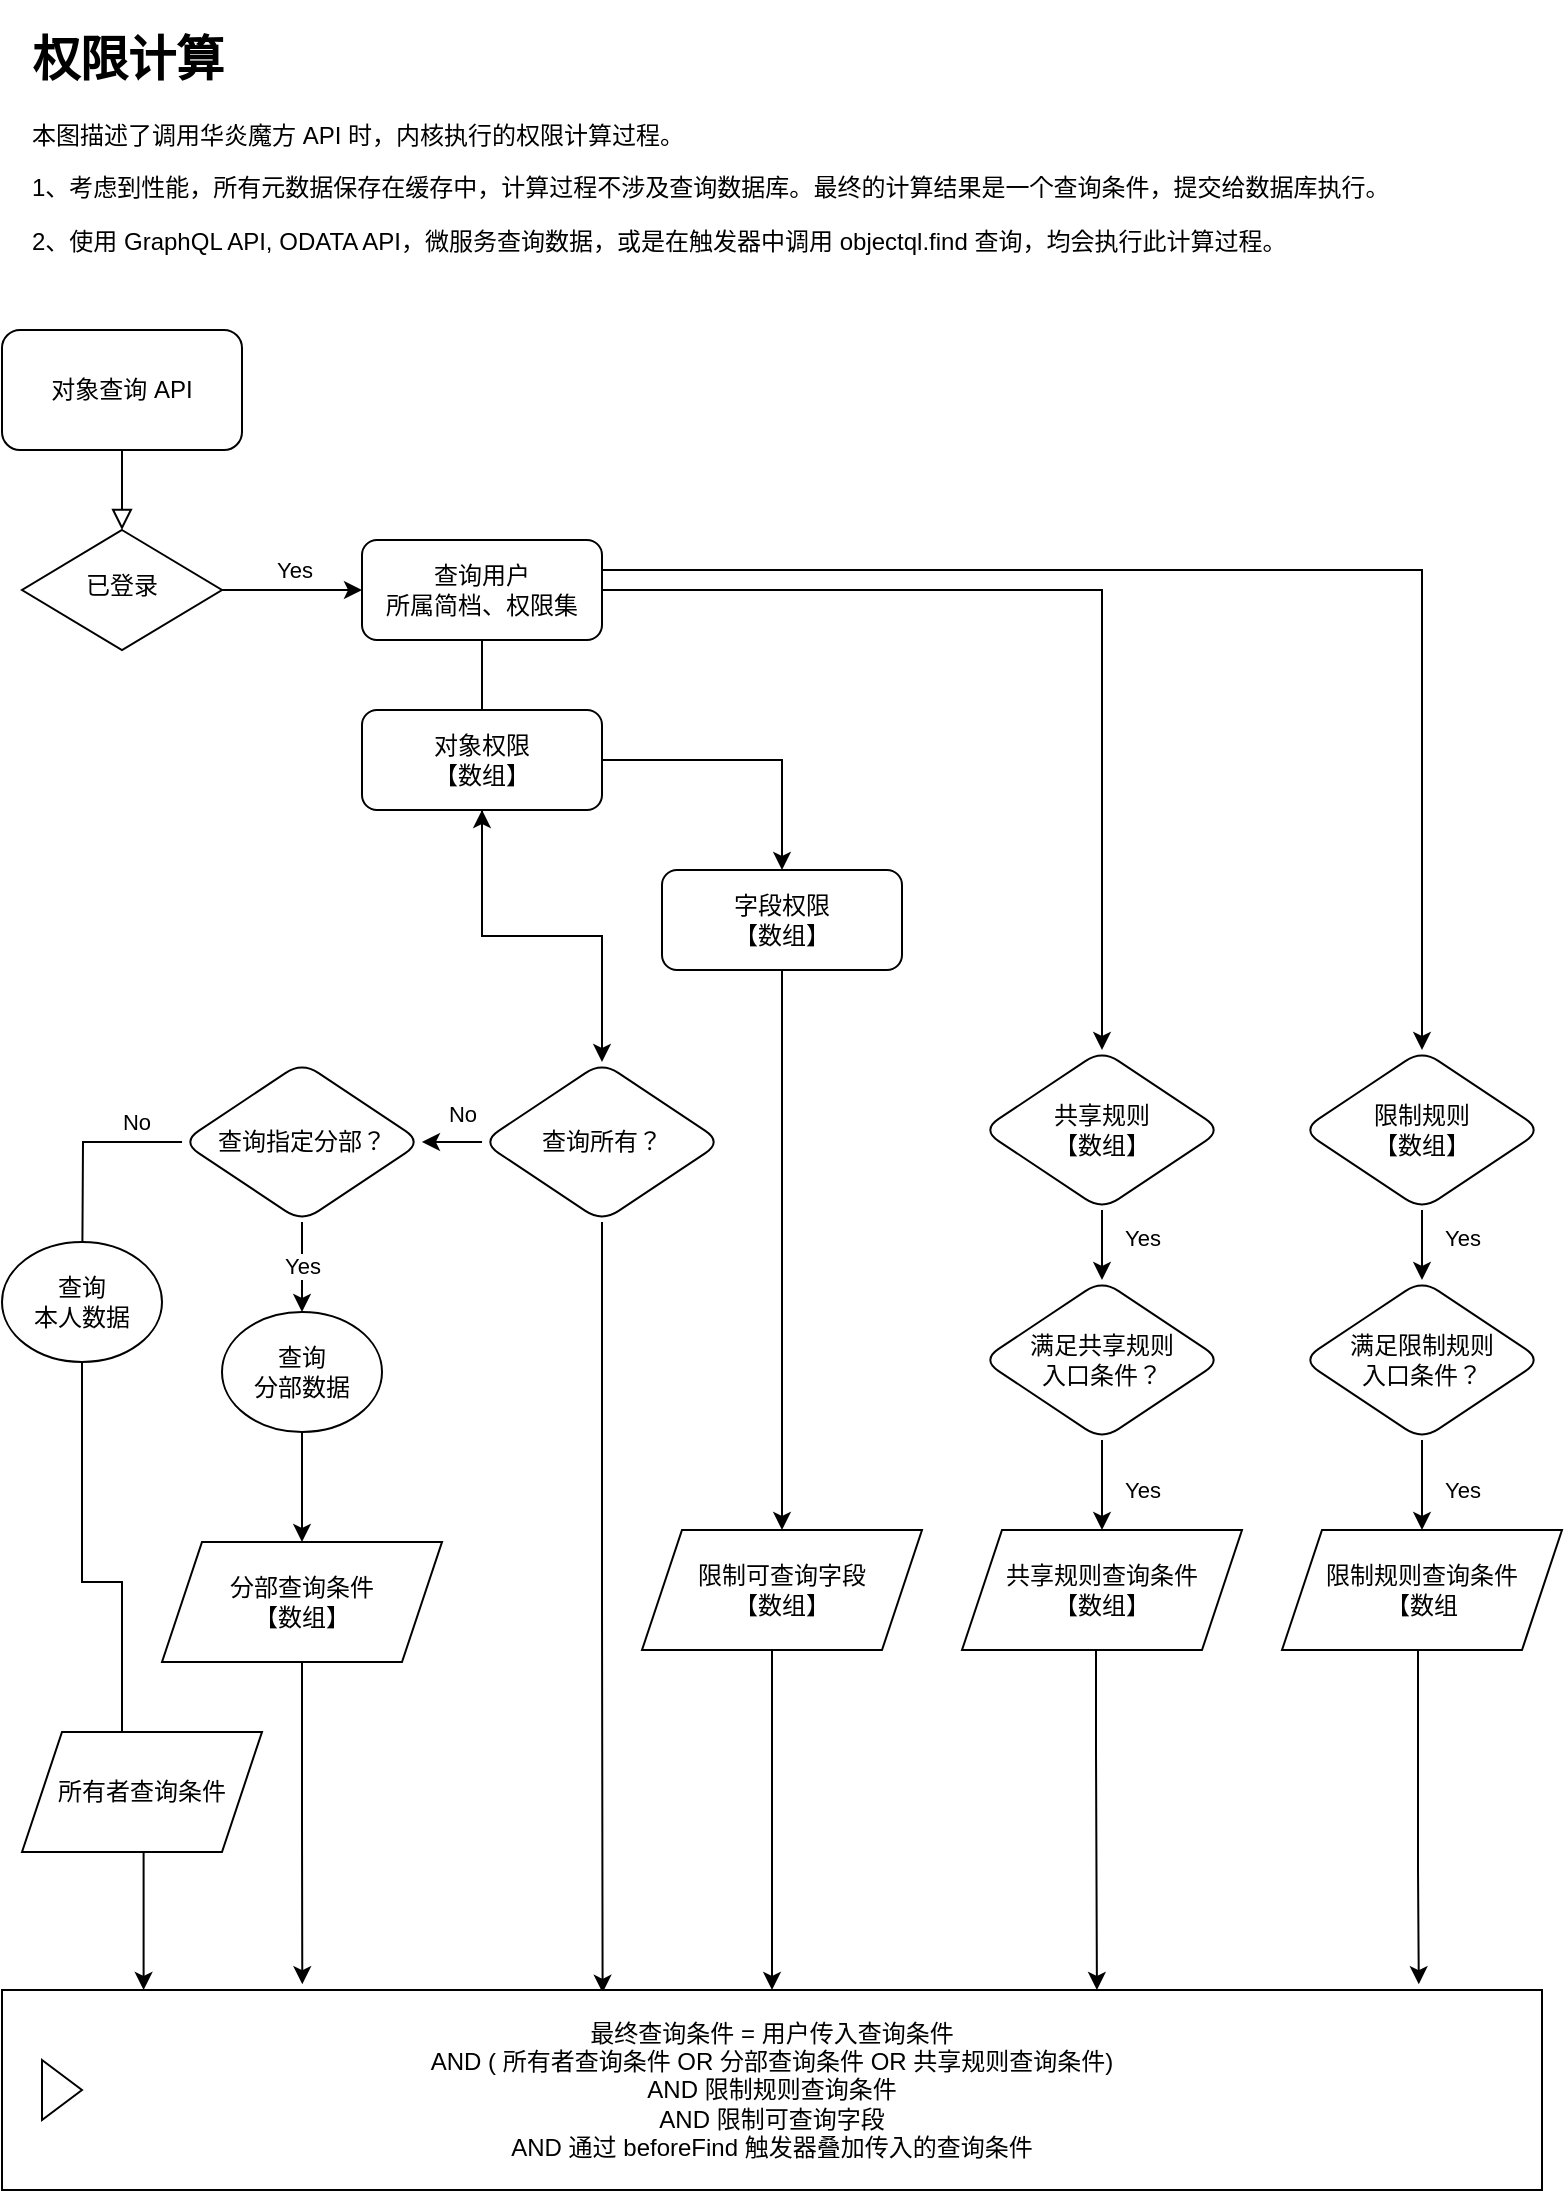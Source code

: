 <mxfile version="16.1.2" type="device"><diagram id="C5RBs43oDa-KdzZeNtuy" name="Page-1"><mxGraphModel dx="1106" dy="852" grid="1" gridSize="10" guides="1" tooltips="1" connect="1" arrows="1" fold="1" page="1" pageScale="1" pageWidth="827" pageHeight="1169" background="#ffffff" math="0" shadow="0"><root><mxCell id="WIyWlLk6GJQsqaUBKTNV-0"/><mxCell id="WIyWlLk6GJQsqaUBKTNV-1" parent="WIyWlLk6GJQsqaUBKTNV-0"/><mxCell id="WIyWlLk6GJQsqaUBKTNV-2" value="" style="rounded=0;html=1;jettySize=auto;orthogonalLoop=1;fontSize=11;endArrow=block;endFill=0;endSize=8;strokeWidth=1;shadow=0;labelBackgroundColor=none;edgeStyle=orthogonalEdgeStyle;" parent="WIyWlLk6GJQsqaUBKTNV-1" source="WIyWlLk6GJQsqaUBKTNV-3" target="WIyWlLk6GJQsqaUBKTNV-6" edge="1"><mxGeometry relative="1" as="geometry"/></mxCell><mxCell id="WIyWlLk6GJQsqaUBKTNV-3" value="对象查询 API" style="rounded=1;whiteSpace=wrap;html=1;fontSize=12;glass=0;strokeWidth=1;shadow=0;" parent="WIyWlLk6GJQsqaUBKTNV-1" vertex="1"><mxGeometry x="20" y="170" width="120" height="60" as="geometry"/></mxCell><mxCell id="5bt5NWS37IOJWbyXslHa-62" value="" style="edgeStyle=orthogonalEdgeStyle;rounded=0;orthogonalLoop=1;jettySize=auto;html=1;" parent="WIyWlLk6GJQsqaUBKTNV-1" source="WIyWlLk6GJQsqaUBKTNV-6" target="WIyWlLk6GJQsqaUBKTNV-11" edge="1"><mxGeometry relative="1" as="geometry"/></mxCell><mxCell id="5bt5NWS37IOJWbyXslHa-63" value="Yes" style="edgeLabel;html=1;align=center;verticalAlign=middle;resizable=0;points=[];" parent="5bt5NWS37IOJWbyXslHa-62" vertex="1" connectable="0"><mxGeometry x="0.029" y="1" relative="1" as="geometry"><mxPoint y="-9" as="offset"/></mxGeometry></mxCell><mxCell id="WIyWlLk6GJQsqaUBKTNV-6" value="已登录" style="rhombus;whiteSpace=wrap;html=1;shadow=0;fontFamily=Helvetica;fontSize=12;align=center;strokeWidth=1;spacing=6;spacingTop=-4;" parent="WIyWlLk6GJQsqaUBKTNV-1" vertex="1"><mxGeometry x="30" y="270" width="100" height="60" as="geometry"/></mxCell><mxCell id="5bt5NWS37IOJWbyXslHa-66" value="" style="edgeStyle=orthogonalEdgeStyle;rounded=0;orthogonalLoop=1;jettySize=auto;html=1;" parent="WIyWlLk6GJQsqaUBKTNV-1" source="5bt5NWS37IOJWbyXslHa-6" target="5bt5NWS37IOJWbyXslHa-12" edge="1"><mxGeometry relative="1" as="geometry"/></mxCell><mxCell id="5bt5NWS37IOJWbyXslHa-67" value="No" style="edgeLabel;html=1;align=center;verticalAlign=middle;resizable=0;points=[];" parent="5bt5NWS37IOJWbyXslHa-66" vertex="1" connectable="0"><mxGeometry y="2" relative="1" as="geometry"><mxPoint x="5" y="-12" as="offset"/></mxGeometry></mxCell><mxCell id="5bt5NWS37IOJWbyXslHa-119" style="edgeStyle=orthogonalEdgeStyle;rounded=0;orthogonalLoop=1;jettySize=auto;html=1;entryX=0.39;entryY=0.014;entryDx=0;entryDy=0;entryPerimeter=0;" parent="WIyWlLk6GJQsqaUBKTNV-1" source="5bt5NWS37IOJWbyXslHa-6" target="5bt5NWS37IOJWbyXslHa-85" edge="1"><mxGeometry relative="1" as="geometry"/></mxCell><mxCell id="5bt5NWS37IOJWbyXslHa-6" value="查询所有？" style="rhombus;whiteSpace=wrap;html=1;rounded=1;glass=0;strokeWidth=1;shadow=0;" parent="WIyWlLk6GJQsqaUBKTNV-1" vertex="1"><mxGeometry x="260" y="535.98" width="120" height="80" as="geometry"/></mxCell><mxCell id="5bt5NWS37IOJWbyXslHa-68" style="edgeStyle=orthogonalEdgeStyle;rounded=0;orthogonalLoop=1;jettySize=auto;html=1;entryX=0.5;entryY=0;entryDx=0;entryDy=0;" parent="WIyWlLk6GJQsqaUBKTNV-1" source="5bt5NWS37IOJWbyXslHa-12" edge="1"><mxGeometry relative="1" as="geometry"><mxPoint x="60" y="660.98" as="targetPoint"/></mxGeometry></mxCell><mxCell id="5bt5NWS37IOJWbyXslHa-69" value="No" style="edgeLabel;html=1;align=center;verticalAlign=middle;resizable=0;points=[];" parent="5bt5NWS37IOJWbyXslHa-68" vertex="1" connectable="0"><mxGeometry x="-0.576" relative="1" as="geometry"><mxPoint x="5" y="-10" as="offset"/></mxGeometry></mxCell><mxCell id="5bt5NWS37IOJWbyXslHa-70" value="" style="edgeStyle=orthogonalEdgeStyle;rounded=0;orthogonalLoop=1;jettySize=auto;html=1;" parent="WIyWlLk6GJQsqaUBKTNV-1" source="5bt5NWS37IOJWbyXslHa-12" target="5bt5NWS37IOJWbyXslHa-19" edge="1"><mxGeometry relative="1" as="geometry"/></mxCell><mxCell id="5bt5NWS37IOJWbyXslHa-71" value="Yes" style="edgeLabel;html=1;align=center;verticalAlign=middle;resizable=0;points=[];" parent="5bt5NWS37IOJWbyXslHa-70" vertex="1" connectable="0"><mxGeometry x="-0.022" relative="1" as="geometry"><mxPoint as="offset"/></mxGeometry></mxCell><mxCell id="5bt5NWS37IOJWbyXslHa-12" value="查询指定分部？" style="rhombus;whiteSpace=wrap;html=1;rounded=1;glass=0;strokeWidth=1;shadow=0;" parent="WIyWlLk6GJQsqaUBKTNV-1" vertex="1"><mxGeometry x="110" y="535.98" width="120" height="80" as="geometry"/></mxCell><mxCell id="5bt5NWS37IOJWbyXslHa-78" value="" style="edgeStyle=orthogonalEdgeStyle;rounded=0;orthogonalLoop=1;jettySize=auto;html=1;" parent="WIyWlLk6GJQsqaUBKTNV-1" source="5bt5NWS37IOJWbyXslHa-19" target="5bt5NWS37IOJWbyXslHa-76" edge="1"><mxGeometry relative="1" as="geometry"/></mxCell><mxCell id="5bt5NWS37IOJWbyXslHa-19" value="查询&lt;br&gt;分部数据" style="ellipse;whiteSpace=wrap;html=1;rounded=1;glass=0;strokeWidth=1;shadow=0;" parent="WIyWlLk6GJQsqaUBKTNV-1" vertex="1"><mxGeometry x="130" y="660.98" width="80" height="60" as="geometry"/></mxCell><mxCell id="5bt5NWS37IOJWbyXslHa-109" style="edgeStyle=orthogonalEdgeStyle;rounded=0;orthogonalLoop=1;jettySize=auto;html=1;entryX=0.214;entryY=0.167;entryDx=0;entryDy=0;entryPerimeter=0;exitX=0.5;exitY=1;exitDx=0;exitDy=0;" parent="WIyWlLk6GJQsqaUBKTNV-1" source="5bt5NWS37IOJWbyXslHa-26" target="5bt5NWS37IOJWbyXslHa-108" edge="1"><mxGeometry relative="1" as="geometry"><mxPoint x="60" y="720.98" as="sourcePoint"/><Array as="points"><mxPoint x="60" y="796"/><mxPoint x="80" y="796"/><mxPoint x="80" y="881"/></Array></mxGeometry></mxCell><mxCell id="5bt5NWS37IOJWbyXslHa-26" value="查询&lt;br&gt;本人数据" style="ellipse;whiteSpace=wrap;html=1;rounded=1;glass=0;strokeWidth=1;shadow=0;" parent="WIyWlLk6GJQsqaUBKTNV-1" vertex="1"><mxGeometry x="20" y="625.98" width="80" height="60" as="geometry"/></mxCell><mxCell id="5bt5NWS37IOJWbyXslHa-37" value="" style="edgeStyle=orthogonalEdgeStyle;rounded=0;orthogonalLoop=1;jettySize=auto;html=1;" parent="WIyWlLk6GJQsqaUBKTNV-1" source="5bt5NWS37IOJWbyXslHa-28" target="5bt5NWS37IOJWbyXslHa-36" edge="1"><mxGeometry relative="1" as="geometry"/></mxCell><mxCell id="5bt5NWS37IOJWbyXslHa-43" value="Yes" style="edgeLabel;html=1;align=center;verticalAlign=middle;resizable=0;points=[];" parent="5bt5NWS37IOJWbyXslHa-37" vertex="1" connectable="0"><mxGeometry x="-0.378" y="-1" relative="1" as="geometry"><mxPoint x="21" as="offset"/></mxGeometry></mxCell><mxCell id="5bt5NWS37IOJWbyXslHa-28" value="共享规则&lt;br&gt;【数组】" style="rhombus;whiteSpace=wrap;html=1;rounded=1;glass=0;strokeWidth=1;shadow=0;" parent="WIyWlLk6GJQsqaUBKTNV-1" vertex="1"><mxGeometry x="510" y="530" width="120" height="80" as="geometry"/></mxCell><mxCell id="5bt5NWS37IOJWbyXslHa-41" value="" style="edgeStyle=orthogonalEdgeStyle;rounded=0;orthogonalLoop=1;jettySize=auto;html=1;entryX=0.5;entryY=0;entryDx=0;entryDy=0;" parent="WIyWlLk6GJQsqaUBKTNV-1" source="5bt5NWS37IOJWbyXslHa-36" target="5bt5NWS37IOJWbyXslHa-80" edge="1"><mxGeometry relative="1" as="geometry"><mxPoint x="570" y="760" as="targetPoint"/></mxGeometry></mxCell><mxCell id="5bt5NWS37IOJWbyXslHa-42" value="Yes" style="edgeLabel;html=1;align=center;verticalAlign=middle;resizable=0;points=[];" parent="5bt5NWS37IOJWbyXslHa-41" vertex="1" connectable="0"><mxGeometry x="0.111" relative="1" as="geometry"><mxPoint x="20" as="offset"/></mxGeometry></mxCell><mxCell id="5bt5NWS37IOJWbyXslHa-36" value="满足共享规则&lt;br&gt;入口条件？" style="rhombus;whiteSpace=wrap;html=1;rounded=1;glass=0;strokeWidth=1;shadow=0;" parent="WIyWlLk6GJQsqaUBKTNV-1" vertex="1"><mxGeometry x="510" y="645" width="120" height="80" as="geometry"/></mxCell><mxCell id="5bt5NWS37IOJWbyXslHa-47" value="" style="edgeStyle=orthogonalEdgeStyle;rounded=0;orthogonalLoop=1;jettySize=auto;html=1;" parent="WIyWlLk6GJQsqaUBKTNV-1" source="5bt5NWS37IOJWbyXslHa-49" target="5bt5NWS37IOJWbyXslHa-52" edge="1"><mxGeometry relative="1" as="geometry"/></mxCell><mxCell id="5bt5NWS37IOJWbyXslHa-48" value="Yes" style="edgeLabel;html=1;align=center;verticalAlign=middle;resizable=0;points=[];" parent="5bt5NWS37IOJWbyXslHa-47" vertex="1" connectable="0"><mxGeometry x="-0.378" y="-1" relative="1" as="geometry"><mxPoint x="21" as="offset"/></mxGeometry></mxCell><mxCell id="5bt5NWS37IOJWbyXslHa-49" value="限制规则&lt;br&gt;【数组】" style="rhombus;whiteSpace=wrap;html=1;rounded=1;glass=0;strokeWidth=1;shadow=0;" parent="WIyWlLk6GJQsqaUBKTNV-1" vertex="1"><mxGeometry x="670" y="530" width="120" height="80" as="geometry"/></mxCell><mxCell id="5bt5NWS37IOJWbyXslHa-50" value="" style="edgeStyle=orthogonalEdgeStyle;rounded=0;orthogonalLoop=1;jettySize=auto;html=1;entryX=0.5;entryY=0;entryDx=0;entryDy=0;" parent="WIyWlLk6GJQsqaUBKTNV-1" source="5bt5NWS37IOJWbyXslHa-52" target="5bt5NWS37IOJWbyXslHa-81" edge="1"><mxGeometry relative="1" as="geometry"><mxPoint x="730" y="760" as="targetPoint"/></mxGeometry></mxCell><mxCell id="5bt5NWS37IOJWbyXslHa-51" value="Yes" style="edgeLabel;html=1;align=center;verticalAlign=middle;resizable=0;points=[];" parent="5bt5NWS37IOJWbyXslHa-50" vertex="1" connectable="0"><mxGeometry x="0.111" relative="1" as="geometry"><mxPoint x="20" as="offset"/></mxGeometry></mxCell><mxCell id="5bt5NWS37IOJWbyXslHa-52" value="满足限制规则&lt;br&gt;入口条件？" style="rhombus;whiteSpace=wrap;html=1;rounded=1;glass=0;strokeWidth=1;shadow=0;" parent="WIyWlLk6GJQsqaUBKTNV-1" vertex="1"><mxGeometry x="670" y="645" width="120" height="80" as="geometry"/></mxCell><mxCell id="5bt5NWS37IOJWbyXslHa-60" value="" style="edgeStyle=orthogonalEdgeStyle;rounded=0;orthogonalLoop=1;jettySize=auto;html=1;" parent="WIyWlLk6GJQsqaUBKTNV-1" source="WIyWlLk6GJQsqaUBKTNV-11" target="5bt5NWS37IOJWbyXslHa-59" edge="1"><mxGeometry relative="1" as="geometry"><Array as="points"><mxPoint x="260" y="435"/></Array></mxGeometry></mxCell><mxCell id="5bt5NWS37IOJWbyXslHa-88" style="edgeStyle=orthogonalEdgeStyle;rounded=0;orthogonalLoop=1;jettySize=auto;html=1;entryX=0.5;entryY=0;entryDx=0;entryDy=0;" parent="WIyWlLk6GJQsqaUBKTNV-1" source="WIyWlLk6GJQsqaUBKTNV-11" target="5bt5NWS37IOJWbyXslHa-28" edge="1"><mxGeometry relative="1" as="geometry"><Array as="points"><mxPoint x="570" y="300"/></Array></mxGeometry></mxCell><mxCell id="5bt5NWS37IOJWbyXslHa-89" style="edgeStyle=orthogonalEdgeStyle;rounded=0;orthogonalLoop=1;jettySize=auto;html=1;entryX=0.5;entryY=0;entryDx=0;entryDy=0;" parent="WIyWlLk6GJQsqaUBKTNV-1" source="WIyWlLk6GJQsqaUBKTNV-11" target="5bt5NWS37IOJWbyXslHa-49" edge="1"><mxGeometry relative="1" as="geometry"><Array as="points"><mxPoint x="730" y="290"/></Array></mxGeometry></mxCell><mxCell id="WIyWlLk6GJQsqaUBKTNV-11" value="查询用户&lt;br&gt;所属简档、权限集" style="rounded=1;whiteSpace=wrap;html=1;fontSize=12;glass=0;strokeWidth=1;shadow=0;" parent="WIyWlLk6GJQsqaUBKTNV-1" vertex="1"><mxGeometry x="200" y="275" width="120" height="50" as="geometry"/></mxCell><mxCell id="5bt5NWS37IOJWbyXslHa-87" style="edgeStyle=orthogonalEdgeStyle;rounded=0;orthogonalLoop=1;jettySize=auto;html=1;entryX=0.5;entryY=0;entryDx=0;entryDy=0;" parent="WIyWlLk6GJQsqaUBKTNV-1" source="5bt5NWS37IOJWbyXslHa-59" target="5bt5NWS37IOJWbyXslHa-6" edge="1"><mxGeometry relative="1" as="geometry"><Array as="points"/></mxGeometry></mxCell><mxCell id="5bt5NWS37IOJWbyXslHa-96" value="" style="edgeStyle=orthogonalEdgeStyle;rounded=0;orthogonalLoop=1;jettySize=auto;html=1;" parent="WIyWlLk6GJQsqaUBKTNV-1" source="5bt5NWS37IOJWbyXslHa-59" target="5bt5NWS37IOJWbyXslHa-91" edge="1"><mxGeometry relative="1" as="geometry"/></mxCell><mxCell id="5bt5NWS37IOJWbyXslHa-59" value="对象权限&lt;br&gt;【数组】" style="rounded=1;whiteSpace=wrap;html=1;fontSize=12;glass=0;strokeWidth=1;shadow=0;" parent="WIyWlLk6GJQsqaUBKTNV-1" vertex="1"><mxGeometry x="200" y="360" width="120" height="50" as="geometry"/></mxCell><mxCell id="5bt5NWS37IOJWbyXslHa-118" style="edgeStyle=orthogonalEdgeStyle;rounded=0;orthogonalLoop=1;jettySize=auto;html=1;entryX=0.195;entryY=-0.029;entryDx=0;entryDy=0;entryPerimeter=0;" parent="WIyWlLk6GJQsqaUBKTNV-1" source="5bt5NWS37IOJWbyXslHa-76" target="5bt5NWS37IOJWbyXslHa-85" edge="1"><mxGeometry relative="1" as="geometry"/></mxCell><mxCell id="5bt5NWS37IOJWbyXslHa-76" value="&lt;span&gt;分部查询条件&lt;br&gt;&lt;/span&gt;【数组】&lt;span&gt;&lt;br&gt;&lt;/span&gt;" style="shape=parallelogram;perimeter=parallelogramPerimeter;whiteSpace=wrap;html=1;fixedSize=1;" parent="WIyWlLk6GJQsqaUBKTNV-1" vertex="1"><mxGeometry x="100" y="775.98" width="140" height="60" as="geometry"/></mxCell><mxCell id="5bt5NWS37IOJWbyXslHa-114" style="edgeStyle=orthogonalEdgeStyle;rounded=0;orthogonalLoop=1;jettySize=auto;html=1;entryX=0.711;entryY=0;entryDx=0;entryDy=0;entryPerimeter=0;" parent="WIyWlLk6GJQsqaUBKTNV-1" source="5bt5NWS37IOJWbyXslHa-80" target="5bt5NWS37IOJWbyXslHa-85" edge="1"><mxGeometry relative="1" as="geometry"><Array as="points"><mxPoint x="567" y="880"/><mxPoint x="567" y="880"/></Array></mxGeometry></mxCell><mxCell id="5bt5NWS37IOJWbyXslHa-80" value="&lt;span&gt;共享规则查询条件&lt;/span&gt;&lt;br&gt;【数组】" style="shape=parallelogram;perimeter=parallelogramPerimeter;whiteSpace=wrap;html=1;fixedSize=1;" parent="WIyWlLk6GJQsqaUBKTNV-1" vertex="1"><mxGeometry x="500" y="770" width="140" height="60" as="geometry"/></mxCell><mxCell id="5bt5NWS37IOJWbyXslHa-115" style="edgeStyle=orthogonalEdgeStyle;rounded=0;orthogonalLoop=1;jettySize=auto;html=1;entryX=0.92;entryY=-0.029;entryDx=0;entryDy=0;entryPerimeter=0;" parent="WIyWlLk6GJQsqaUBKTNV-1" source="5bt5NWS37IOJWbyXslHa-81" target="5bt5NWS37IOJWbyXslHa-85" edge="1"><mxGeometry relative="1" as="geometry"><Array as="points"><mxPoint x="728" y="940"/><mxPoint x="728" y="940"/></Array></mxGeometry></mxCell><mxCell id="5bt5NWS37IOJWbyXslHa-81" value="&lt;span&gt;限制规则查询条件&lt;/span&gt;&lt;br&gt;【数组" style="shape=parallelogram;perimeter=parallelogramPerimeter;whiteSpace=wrap;html=1;fixedSize=1;" parent="WIyWlLk6GJQsqaUBKTNV-1" vertex="1"><mxGeometry x="660" y="770" width="140" height="60" as="geometry"/></mxCell><mxCell id="5bt5NWS37IOJWbyXslHa-85" value="最终查询条件 = 用户传入查询条件&lt;br&gt;AND ( 所有者查询条件 OR 分部查询条件 OR 共享规则查询条件) &lt;br&gt;AND 限制规则查询条件 &lt;br&gt;AND 限制可查询字段&lt;br&gt;AND 通过 beforeFind 触发器叠加传入的查询条件" style="html=1;whiteSpace=wrap;container=1;recursiveResize=0;collapsible=0;" parent="WIyWlLk6GJQsqaUBKTNV-1" vertex="1"><mxGeometry x="20" y="1000" width="770" height="100" as="geometry"/></mxCell><mxCell id="5bt5NWS37IOJWbyXslHa-86" value="" style="triangle;html=1;whiteSpace=wrap;" parent="5bt5NWS37IOJWbyXslHa-85" vertex="1"><mxGeometry x="20" y="35" width="20" height="30" as="geometry"/></mxCell><mxCell id="5bt5NWS37IOJWbyXslHa-94" value="" style="edgeStyle=orthogonalEdgeStyle;rounded=0;orthogonalLoop=1;jettySize=auto;html=1;" parent="WIyWlLk6GJQsqaUBKTNV-1" source="5bt5NWS37IOJWbyXslHa-91" target="5bt5NWS37IOJWbyXslHa-93" edge="1"><mxGeometry relative="1" as="geometry"><Array as="points"><mxPoint x="410" y="500"/><mxPoint x="410" y="500"/></Array></mxGeometry></mxCell><mxCell id="5bt5NWS37IOJWbyXslHa-91" value="字段权限&lt;br&gt;【数组】" style="rounded=1;whiteSpace=wrap;html=1;fontSize=12;glass=0;strokeWidth=1;shadow=0;" parent="WIyWlLk6GJQsqaUBKTNV-1" vertex="1"><mxGeometry x="350" y="440" width="120" height="50" as="geometry"/></mxCell><mxCell id="5bt5NWS37IOJWbyXslHa-121" style="edgeStyle=orthogonalEdgeStyle;rounded=0;orthogonalLoop=1;jettySize=auto;html=1;entryX=0.5;entryY=0;entryDx=0;entryDy=0;" parent="WIyWlLk6GJQsqaUBKTNV-1" source="5bt5NWS37IOJWbyXslHa-93" target="5bt5NWS37IOJWbyXslHa-85" edge="1"><mxGeometry relative="1" as="geometry"><Array as="points"><mxPoint x="405" y="880"/><mxPoint x="405" y="880"/></Array></mxGeometry></mxCell><mxCell id="5bt5NWS37IOJWbyXslHa-93" value="限制可查询字段&lt;br&gt;【数组】" style="shape=parallelogram;perimeter=parallelogramPerimeter;whiteSpace=wrap;html=1;fixedSize=1;" parent="WIyWlLk6GJQsqaUBKTNV-1" vertex="1"><mxGeometry x="340" y="770" width="140" height="60" as="geometry"/></mxCell><mxCell id="5bt5NWS37IOJWbyXslHa-111" style="edgeStyle=orthogonalEdgeStyle;rounded=0;orthogonalLoop=1;jettySize=auto;html=1;entryX=0.066;entryY=-0.014;entryDx=0;entryDy=0;entryPerimeter=0;" parent="WIyWlLk6GJQsqaUBKTNV-1" source="5bt5NWS37IOJWbyXslHa-108" edge="1"><mxGeometry relative="1" as="geometry"><mxPoint x="90.82" y="1000" as="targetPoint"/><Array as="points"><mxPoint x="90" y="999.98"/></Array></mxGeometry></mxCell><mxCell id="5bt5NWS37IOJWbyXslHa-108" value="&lt;span&gt;所有者查询条件&lt;/span&gt;&lt;span&gt;&lt;br&gt;&lt;/span&gt;" style="shape=parallelogram;perimeter=parallelogramPerimeter;whiteSpace=wrap;html=1;fixedSize=1;" parent="WIyWlLk6GJQsqaUBKTNV-1" vertex="1"><mxGeometry x="30" y="870.98" width="120" height="60" as="geometry"/></mxCell><mxCell id="5bt5NWS37IOJWbyXslHa-117" value="&lt;h1&gt;权限计算&lt;/h1&gt;&lt;p&gt;本图描述了调用华炎魔方 API 时，内核执行的权限计算过程。&lt;/p&gt;&lt;p&gt;1、考虑到性能，所有元数据保存在缓存中，计算过程不涉及查询数据库。&lt;span&gt;最终的计算结果是一个查询条件，提交给数据库执行。&lt;/span&gt;&lt;/p&gt;&lt;p&gt;&lt;span&gt;2、使用 GraphQL API, ODATA API，微服务查询数据，或是在触发器中调用 objectql.find 查询，均会执行此计算过程。&lt;/span&gt;&lt;/p&gt;&lt;p&gt;&lt;span&gt;&lt;br&gt;&lt;/span&gt;&lt;/p&gt;" style="text;html=1;strokeColor=none;fillColor=none;spacing=5;spacingTop=-20;whiteSpace=wrap;overflow=hidden;rounded=0;" parent="WIyWlLk6GJQsqaUBKTNV-1" vertex="1"><mxGeometry x="30" y="15" width="770" height="120" as="geometry"/></mxCell></root></mxGraphModel></diagram></mxfile>